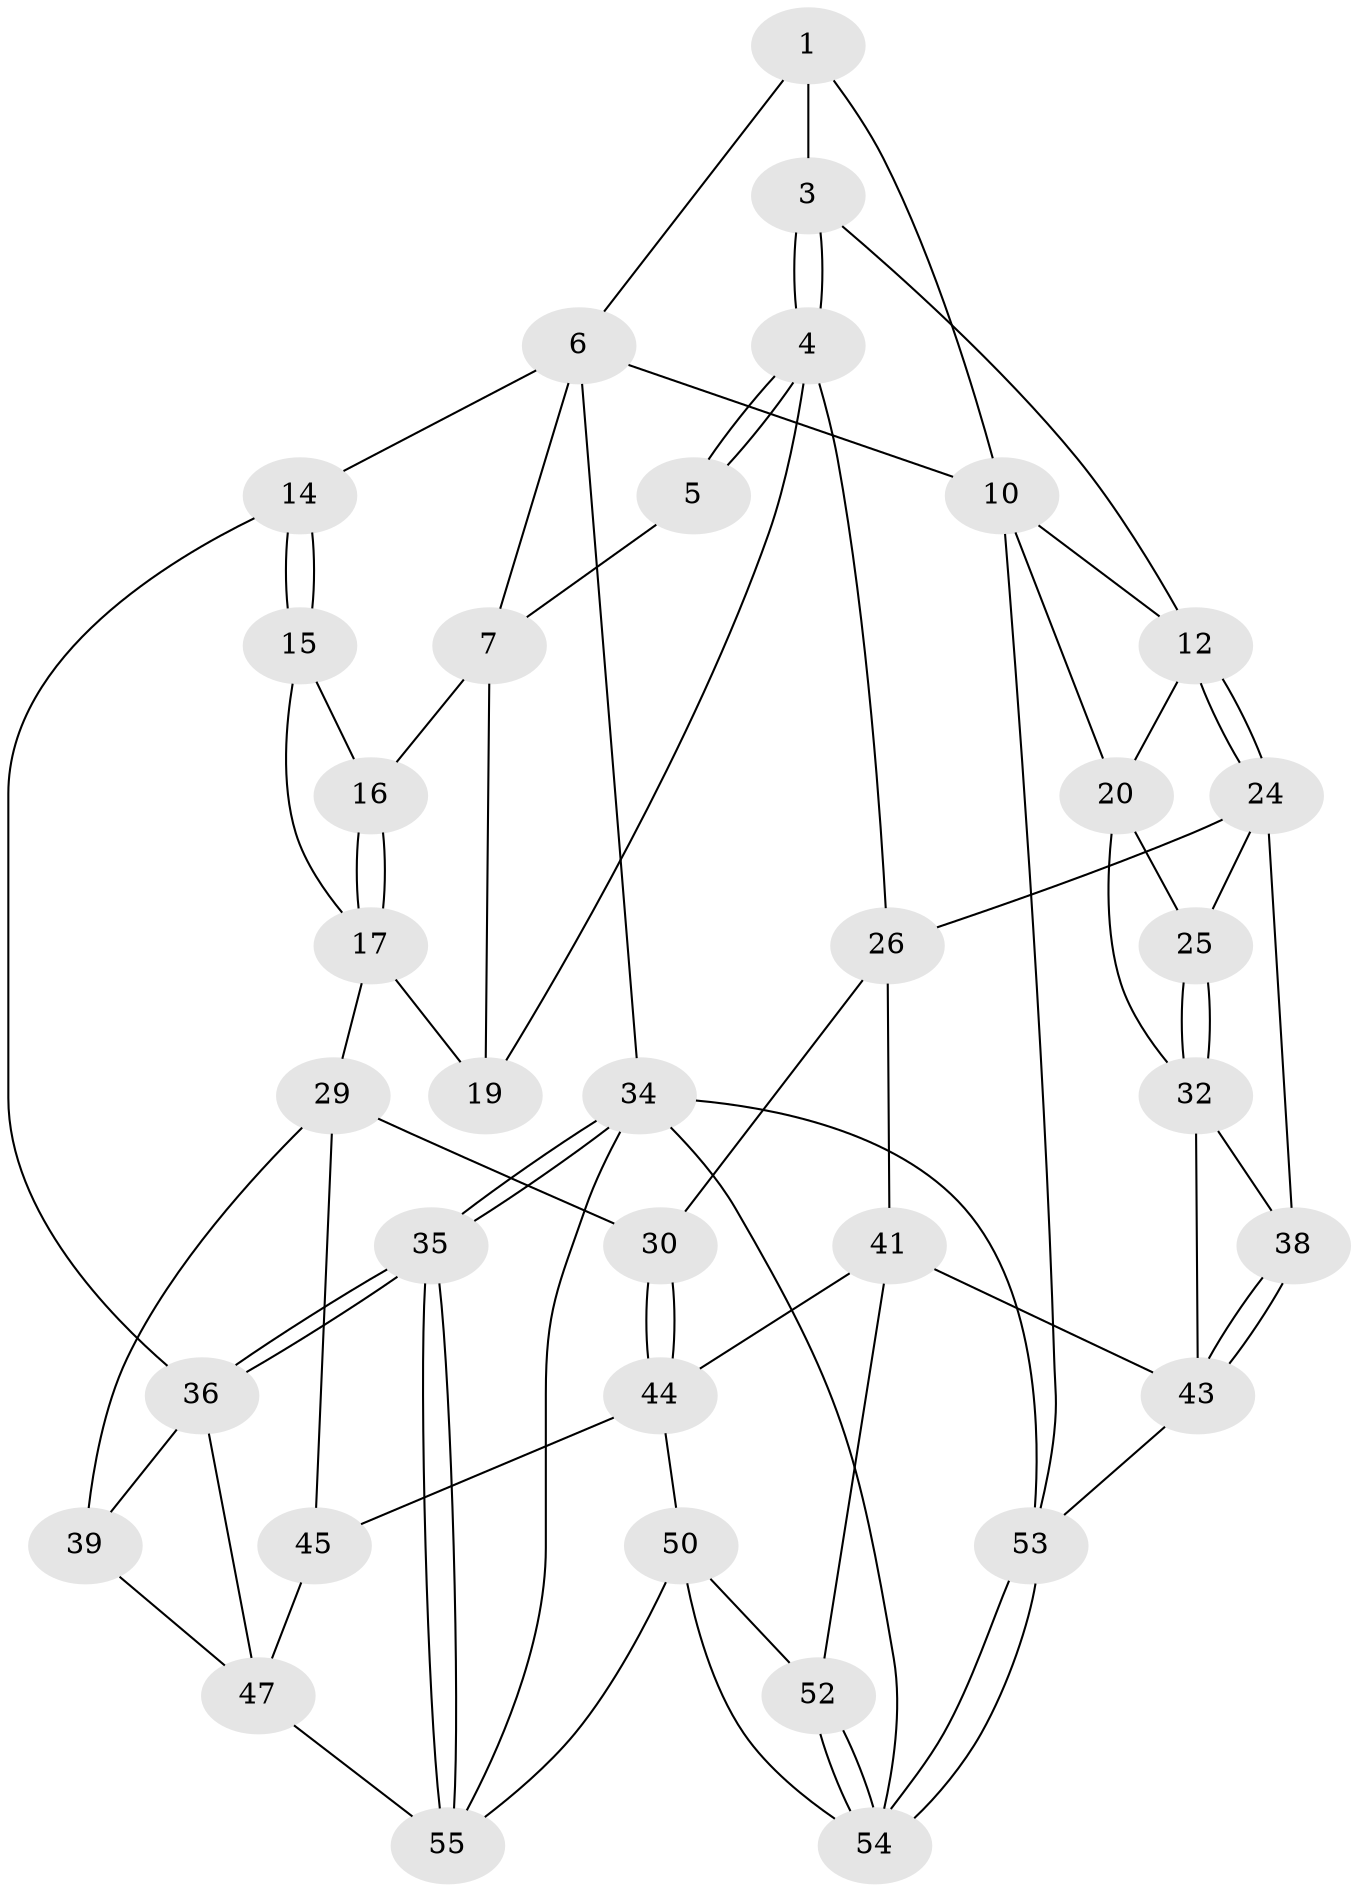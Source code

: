 // Generated by graph-tools (version 1.1) at 2025/24/03/03/25 07:24:39]
// undirected, 35 vertices, 77 edges
graph export_dot {
graph [start="1"]
  node [color=gray90,style=filled];
  1 [pos="+0.6291741592675762+0",super="+2"];
  3 [pos="+0.31527076945288646+0.056167032368390615"];
  4 [pos="+0.52194359732348+0.18804927014106915",super="+22"];
  5 [pos="+0.6128748372772193+0"];
  6 [pos="+0.8622707440472152+0",super="+9"];
  7 [pos="+0.7770557951205384+0.07237323016573065",super="+8"];
  10 [pos="+0+0",super="+11"];
  12 [pos="+0.2652462009182105+0.11916640598728362",super="+13"];
  14 [pos="+1+0",super="+28"];
  15 [pos="+0.9568446370815794+0.12463702785907498",super="+23"];
  16 [pos="+0.8547636006423082+0.12350041521336555"];
  17 [pos="+0.7361145140022378+0.34447875078645107",super="+18"];
  19 [pos="+0.6412862931540625+0.24529217139611945"];
  20 [pos="+0+0.23629132120063087",super="+21"];
  24 [pos="+0.22609963554899115+0.34363818249084305",super="+27"];
  25 [pos="+0.14987498106286323+0.33058013775137807"];
  26 [pos="+0.3582556765404307+0.3933760066427091",super="+31"];
  29 [pos="+0.7243793940419976+0.35693457493434927",super="+40"];
  30 [pos="+0.5411396008904588+0.48107675899907326"];
  32 [pos="+0.040142179849559936+0.4626146253793977",super="+33"];
  34 [pos="+1+1",super="+57"];
  35 [pos="+1+0.8331966565894273"];
  36 [pos="+1+0.5641735287960722",super="+37"];
  38 [pos="+0.2259996138322229+0.4943074809417365"];
  39 [pos="+0.8297015932975433+0.4592052430138214"];
  41 [pos="+0.4011401876823808+0.6720576672477115",super="+42"];
  43 [pos="+0.1973520680016528+0.6357612310870361",super="+49"];
  44 [pos="+0.551629881965949+0.6680949507017483",super="+46"];
  45 [pos="+0.6784493508964038+0.7350205880404408"];
  47 [pos="+0.8679061672699518+0.6293155202771394",super="+48"];
  50 [pos="+0.6524543085933621+0.817782568305259",super="+51"];
  52 [pos="+0.25929335490938066+0.8139121485919031"];
  53 [pos="+0+1"];
  54 [pos="+0+1",super="+58"];
  55 [pos="+0.9411316191105948+0.8145490628348754",super="+56"];
  1 -- 6;
  1 -- 10;
  1 -- 3;
  3 -- 4;
  3 -- 4;
  3 -- 12;
  4 -- 5;
  4 -- 5;
  4 -- 26;
  4 -- 19;
  5 -- 7;
  6 -- 7;
  6 -- 10;
  6 -- 34;
  6 -- 14;
  7 -- 16;
  7 -- 19;
  10 -- 53;
  10 -- 12;
  10 -- 20;
  12 -- 24;
  12 -- 24;
  12 -- 20;
  14 -- 15 [weight=2];
  14 -- 15;
  14 -- 36;
  15 -- 16;
  15 -- 17;
  16 -- 17;
  16 -- 17;
  17 -- 19;
  17 -- 29;
  20 -- 25;
  20 -- 32;
  24 -- 25;
  24 -- 26;
  24 -- 38;
  25 -- 32;
  25 -- 32;
  26 -- 41;
  26 -- 30;
  29 -- 30;
  29 -- 45;
  29 -- 39;
  30 -- 44;
  30 -- 44;
  32 -- 38;
  32 -- 43;
  34 -- 35;
  34 -- 35;
  34 -- 53;
  34 -- 54;
  34 -- 55;
  35 -- 36;
  35 -- 36;
  35 -- 55;
  35 -- 55;
  36 -- 47;
  36 -- 39;
  38 -- 43;
  38 -- 43;
  39 -- 47;
  41 -- 44;
  41 -- 43;
  41 -- 52;
  43 -- 53;
  44 -- 50;
  44 -- 45;
  45 -- 47;
  47 -- 55;
  50 -- 55;
  50 -- 52;
  50 -- 54;
  52 -- 54;
  52 -- 54;
  53 -- 54;
  53 -- 54;
}
